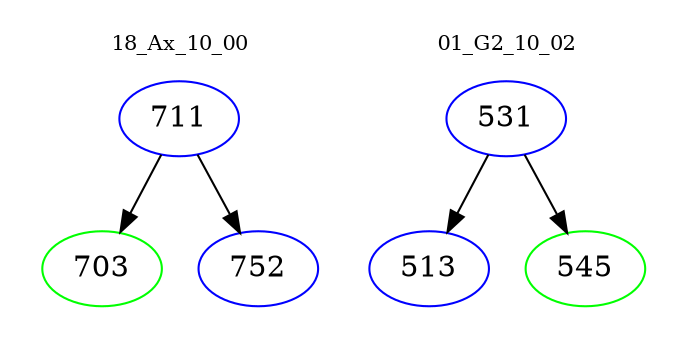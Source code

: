 digraph{
subgraph cluster_0 {
color = white
label = "18_Ax_10_00";
fontsize=10;
T0_711 [label="711", color="blue"]
T0_711 -> T0_703 [color="black"]
T0_703 [label="703", color="green"]
T0_711 -> T0_752 [color="black"]
T0_752 [label="752", color="blue"]
}
subgraph cluster_1 {
color = white
label = "01_G2_10_02";
fontsize=10;
T1_531 [label="531", color="blue"]
T1_531 -> T1_513 [color="black"]
T1_513 [label="513", color="blue"]
T1_531 -> T1_545 [color="black"]
T1_545 [label="545", color="green"]
}
}
